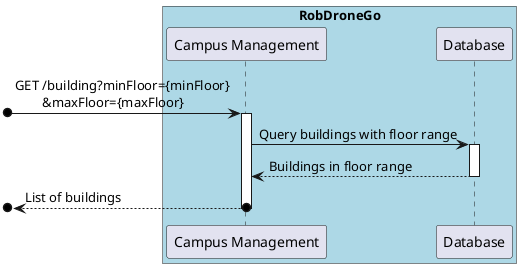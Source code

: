 @startuml SD Lv2

box "RobDroneGo" #LightBlue
    participant "Campus Management" as Campus
    participant "Database" as DB
end box

[o-> Campus : GET /building?minFloor={minFloor}\n\t&maxFloor={maxFloor}
activate Campus

Campus -> DB : Query buildings with floor range
activate DB
DB --> Campus : Buildings in floor range
deactivate DB

[o<--o Campus : List of buildings
deactivate Campus

@enduml

